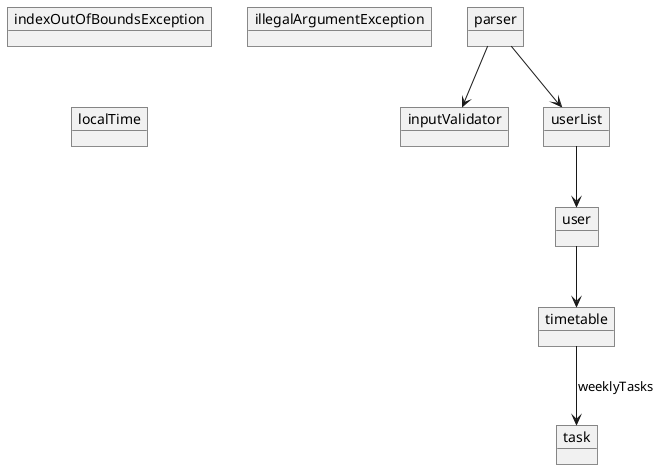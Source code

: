 @startuml
object parser
object inputValidator
object userList
object user
object timetable
object indexOutOfBoundsException
object illegalArgumentException
object localTime
object task

parser --> inputValidator
parser --> userList
userList --> user
user --> timetable
timetable --> task : weeklyTasks
@enduml


